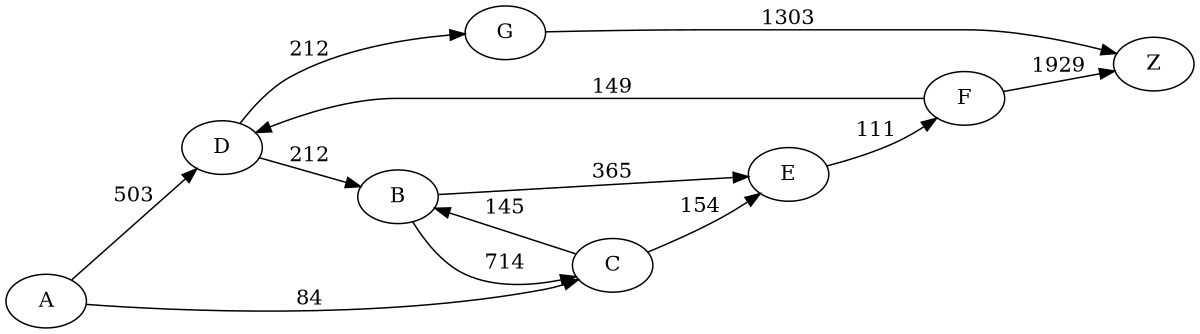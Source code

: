 digraph G {
	rankdir=LR size="8,5"
	A
	D
	A -> D [label=503]
	A
	C
	A -> C [label=84]
	D
	B
	D -> B [label=212]
	D
	G
	D -> G [label=212]
	B
	C
	B -> C [label=714]
	B
	E
	B -> E [label=365]
	C
	E
	C -> E [label=154]
	C
	B
	C -> B [label=145]
	E
	F
	E -> F [label=111]
	F
	Z
	F -> Z [label=1929]
	F
	D
	F -> D [label=149]
	G
	Z
	G -> Z [label=1303]
}
